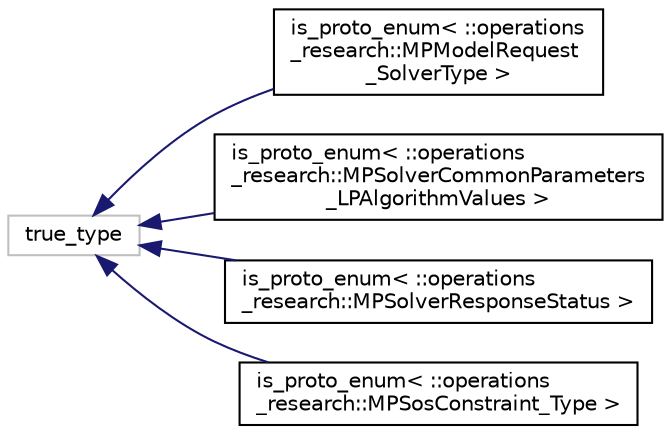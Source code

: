 digraph "Graphical Class Hierarchy"
{
 // LATEX_PDF_SIZE
  edge [fontname="Helvetica",fontsize="10",labelfontname="Helvetica",labelfontsize="10"];
  node [fontname="Helvetica",fontsize="10",shape=record];
  rankdir="LR";
  Node0 [label="true_type",height=0.2,width=0.4,color="grey75", fillcolor="white", style="filled",tooltip=" "];
  Node0 -> Node1 [dir="back",color="midnightblue",fontsize="10",style="solid",fontname="Helvetica"];
  Node1 [label="is_proto_enum\< ::operations\l_research::MPModelRequest\l_SolverType \>",height=0.2,width=0.4,color="black", fillcolor="white", style="filled",URL="$structis__proto__enum_3_01_1_1operations__research_1_1_m_p_model_request___solver_type_01_4.html",tooltip=" "];
  Node0 -> Node2 [dir="back",color="midnightblue",fontsize="10",style="solid",fontname="Helvetica"];
  Node2 [label="is_proto_enum\< ::operations\l_research::MPSolverCommonParameters\l_LPAlgorithmValues \>",height=0.2,width=0.4,color="black", fillcolor="white", style="filled",URL="$structis__proto__enum_3_01_1_1operations__research_1_1_m_p_solver_common_parameters___l_p_algorithm_values_01_4.html",tooltip=" "];
  Node0 -> Node3 [dir="back",color="midnightblue",fontsize="10",style="solid",fontname="Helvetica"];
  Node3 [label="is_proto_enum\< ::operations\l_research::MPSolverResponseStatus \>",height=0.2,width=0.4,color="black", fillcolor="white", style="filled",URL="$structis__proto__enum_3_01_1_1operations__research_1_1_m_p_solver_response_status_01_4.html",tooltip=" "];
  Node0 -> Node4 [dir="back",color="midnightblue",fontsize="10",style="solid",fontname="Helvetica"];
  Node4 [label="is_proto_enum\< ::operations\l_research::MPSosConstraint_Type \>",height=0.2,width=0.4,color="black", fillcolor="white", style="filled",URL="$structis__proto__enum_3_01_1_1operations__research_1_1_m_p_sos_constraint___type_01_4.html",tooltip=" "];
}
